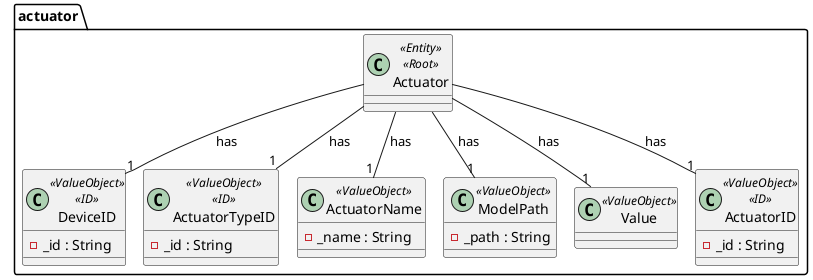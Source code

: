 @startuml
'https://plantuml.com/class-diagram
!pragma layout smetana

package actuator {
    class Actuator <<Entity>> <<Root>> {
    }
    class DeviceID <<ValueObject>> <<ID>> {
        - _id : String
    }

    class ActuatorTypeID <<ValueObject>> <<ID>> {
        - _id : String
    }

    class ActuatorName <<ValueObject>> {
        - _name : String
    }

    class ModelPath <<ValueObject>> {
        - _path : String
    }

    class Value <<ValueObject>>{
    }

    class ActuatorID <<ValueObject>> <<ID>> {
        - _id : String
    }

}

Actuator  -- "1" ActuatorTypeID : has
Actuator  -- "1" Value : has
Actuator  -- "1" DeviceID : has
Actuator  -- "1" ActuatorName : has
Actuator  -- "1" ModelPath : has
Actuator  -- "1" ActuatorID : has

@enduml